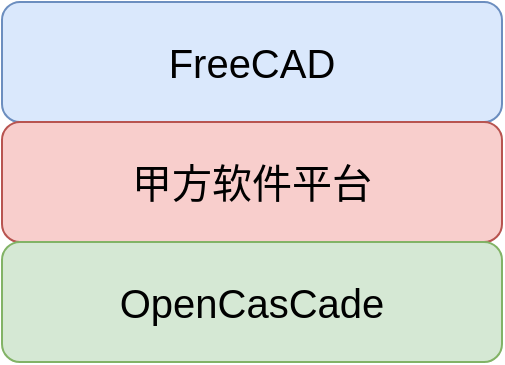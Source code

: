 <mxfile version="24.8.4">
  <diagram name="第 1 页" id="1gwn0nYHEH6B2fa3UtQ1">
    <mxGraphModel dx="988" dy="523" grid="1" gridSize="10" guides="1" tooltips="1" connect="1" arrows="1" fold="1" page="1" pageScale="1" pageWidth="827" pageHeight="1169" math="0" shadow="0">
      <root>
        <mxCell id="0" />
        <mxCell id="1" parent="0" />
        <mxCell id="bp9q7PT7ZQtNyrNlRSnI-2" value="&lt;font style=&quot;font-size: 20px;&quot;&gt;FreeCAD&lt;/font&gt;" style="rounded=1;whiteSpace=wrap;html=1;fillColor=#dae8fc;strokeColor=#6c8ebf;" vertex="1" parent="1">
          <mxGeometry x="350" y="530" width="250" height="60" as="geometry" />
        </mxCell>
        <mxCell id="bp9q7PT7ZQtNyrNlRSnI-3" value="&lt;font style=&quot;font-size: 20px;&quot;&gt;甲方软件平台&lt;/font&gt;" style="rounded=1;whiteSpace=wrap;html=1;fillColor=#f8cecc;strokeColor=#b85450;" vertex="1" parent="1">
          <mxGeometry x="350" y="590" width="250" height="60" as="geometry" />
        </mxCell>
        <mxCell id="bp9q7PT7ZQtNyrNlRSnI-4" value="&lt;font style=&quot;font-size: 20px;&quot;&gt;OpenCasCade&lt;/font&gt;" style="rounded=1;whiteSpace=wrap;html=1;fillColor=#d5e8d4;strokeColor=#82b366;" vertex="1" parent="1">
          <mxGeometry x="350" y="650" width="250" height="60" as="geometry" />
        </mxCell>
      </root>
    </mxGraphModel>
  </diagram>
</mxfile>
